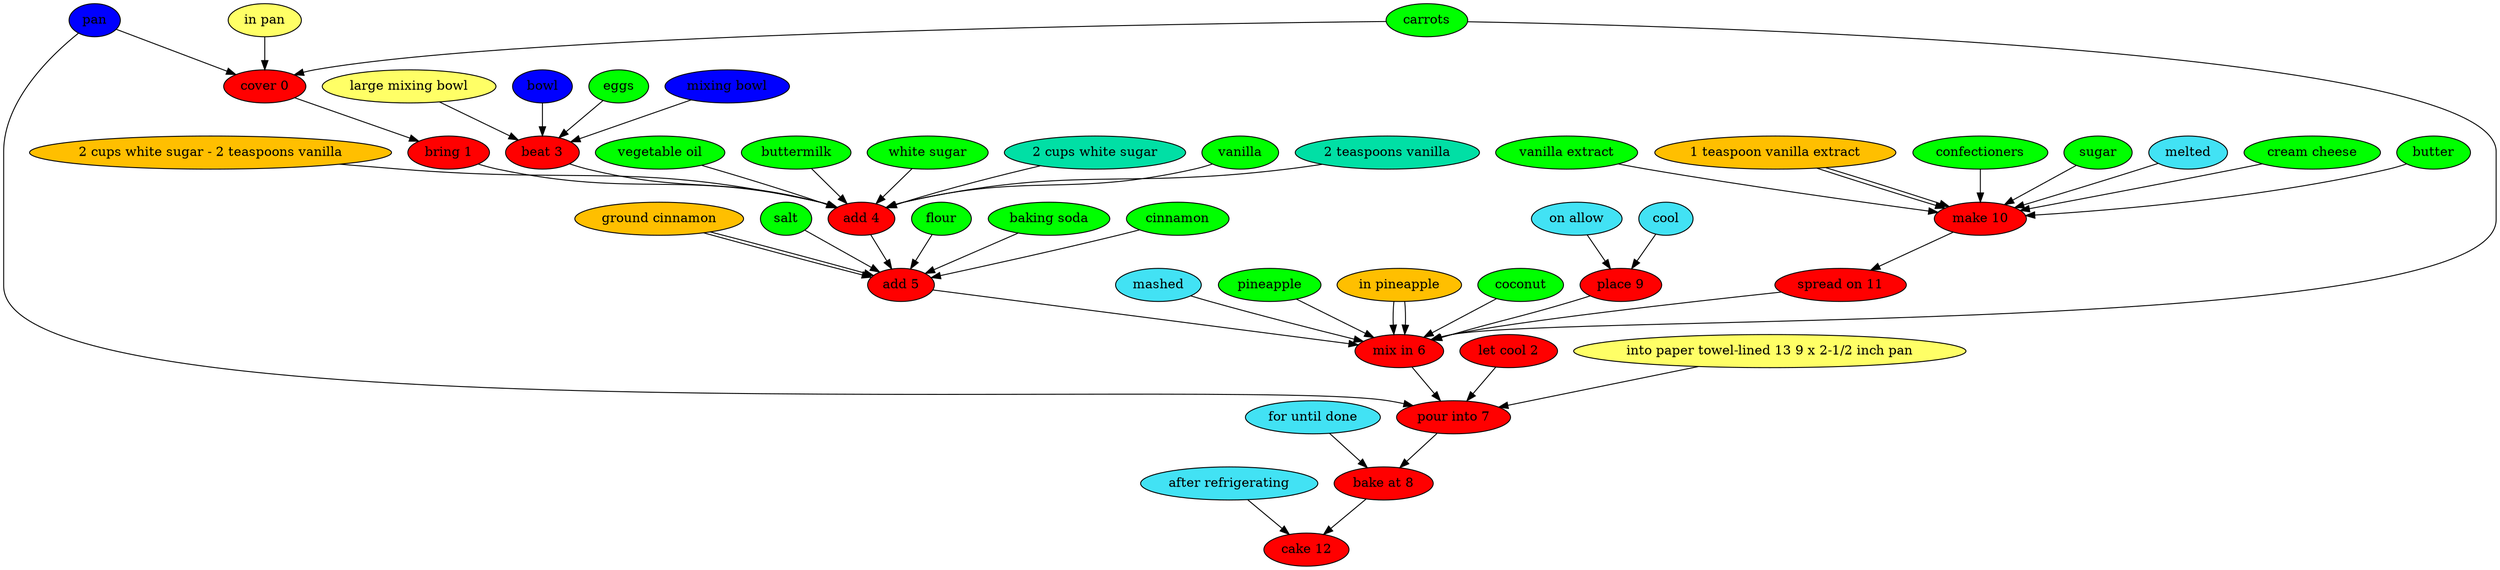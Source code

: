 digraph G {
"cover 0" [style=filled, fillcolor=red];
carrots [style=filled, fillcolor=green];
carrots -> "cover 0";
pan [style=filled, fillcolor="#0000ff"];
pan -> "cover 0";
"in pan" [style=filled, fillcolor="#ffff66"];
"in pan" -> "cover 0";
"bring 1" [style=filled, fillcolor=red];
"let cool 2" [style=filled, fillcolor=red];
"beat 3" [style=filled, fillcolor=red];
eggs [style=filled, fillcolor=green];
eggs -> "beat 3";
"mixing bowl" [style=filled, fillcolor="#0000ff"];
"mixing bowl" -> "beat 3";
"large mixing bowl" [style=filled, fillcolor="#ffff66"];
"large mixing bowl" -> "beat 3";
bowl [style=filled, fillcolor="#0000ff"];
bowl -> "beat 3";
"add 4" [style=filled, fillcolor=red];
"vegetable oil" [style=filled, fillcolor=green];
"vegetable oil" -> "add 4";
buttermilk [style=filled, fillcolor=green];
buttermilk -> "add 4";
"white sugar" [style=filled, fillcolor=green];
"white sugar" -> "add 4";
"2 cups white sugar" [style=filled, fillcolor="#01DFA5"];
"2 cups white sugar" -> "add 4";
vanilla [style=filled, fillcolor=green];
vanilla -> "add 4";
"2 teaspoons vanilla" [style=filled, fillcolor="#01DFA5"];
"2 teaspoons vanilla" -> "add 4";
"2 cups white sugar - 2 teaspoons vanilla" [style=filled, fillcolor="#FFBF00"];
"2 cups white sugar - 2 teaspoons vanilla" -> "add 4";
"add 5" [style=filled, fillcolor=red];
flour [style=filled, fillcolor=green];
flour -> "add 5";
"baking soda" [style=filled, fillcolor=green];
"baking soda" -> "add 5";
cinnamon [style=filled, fillcolor=green];
cinnamon -> "add 5";
"ground cinnamon" [style=filled, fillcolor="#01DFA5"];
"ground cinnamon" -> "add 5";
salt [style=filled, fillcolor=green];
salt -> "add 5";
"ground cinnamon" [style=filled, fillcolor="#FFBF00"];
"ground cinnamon" -> "add 5";
"mix in 6" [style=filled, fillcolor=red];
mashed [style=filled, fillcolor="#42e2f4"];
mashed -> "mix in 6";
pineapple [style=filled, fillcolor=green];
pineapple -> "mix in 6";
"in pineapple" [style=filled, fillcolor="#01DFA5"];
"in pineapple" -> "mix in 6";
carrots [style=filled, fillcolor=green];
carrots -> "mix in 6";
coconut [style=filled, fillcolor=green];
coconut -> "mix in 6";
"in pineapple" [style=filled, fillcolor="#FFBF00"];
"in pineapple" -> "mix in 6";
"pour into 7" [style=filled, fillcolor=red];
pan [style=filled, fillcolor="#0000ff"];
pan -> "pour into 7";
"into paper towel-lined 13 9 x 2-1/2 inch pan" [style=filled, fillcolor="#ffff66"];
"into paper towel-lined 13 9 x 2-1/2 inch pan" -> "pour into 7";
"bake at 8" [style=filled, fillcolor=red];
"for until done" [style=filled, fillcolor="#42e2f4"];
"for until done" -> "bake at 8";
"place 9" [style=filled, fillcolor=red];
"on allow" [style=filled, fillcolor="#42e2f4"];
"on allow" -> "place 9";
cool [style=filled, fillcolor="#42e2f4"];
cool -> "place 9";
"make 10" [style=filled, fillcolor=red];
melted [style=filled, fillcolor="#42e2f4"];
melted -> "make 10";
"cream cheese" [style=filled, fillcolor=green];
"cream cheese" -> "make 10";
butter [style=filled, fillcolor=green];
butter -> "make 10";
"vanilla extract" [style=filled, fillcolor=green];
"vanilla extract" -> "make 10";
"1 teaspoon vanilla extract" [style=filled, fillcolor="#01DFA5"];
"1 teaspoon vanilla extract" -> "make 10";
confectioners [style=filled, fillcolor=green];
confectioners -> "make 10";
sugar [style=filled, fillcolor=green];
sugar -> "make 10";
"1 teaspoon vanilla extract" [style=filled, fillcolor="#FFBF00"];
"1 teaspoon vanilla extract" -> "make 10";
"spread on 11" [style=filled, fillcolor=red];
"cake 12" [style=filled, fillcolor=red];
"after refrigerating" [style=filled, fillcolor="#42e2f4"];
"after refrigerating" -> "cake 12";
"cover 0" -> "bring 1";
"bring 1" -> "add 4";
"let cool 2" -> "pour into 7";
"beat 3" -> "add 4";
"add 4" -> "add 5";
"add 5" -> "mix in 6";
"mix in 6" -> "pour into 7";
"pour into 7" -> "bake at 8";
"bake at 8" -> "cake 12";
"place 9" -> "mix in 6";
"make 10" -> "spread on 11";
"spread on 11" -> "mix in 6";
}

